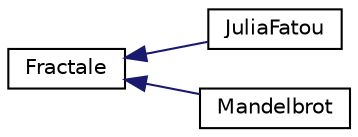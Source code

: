 digraph "Graphe hiérarchique des classes"
{
  edge [fontname="Helvetica",fontsize="10",labelfontname="Helvetica",labelfontsize="10"];
  node [fontname="Helvetica",fontsize="10",shape=record];
  rankdir="LR";
  Node0 [label="Fractale",height=0.2,width=0.4,color="black", fillcolor="white", style="filled",URL="$classFractale.html"];
  Node0 -> Node1 [dir="back",color="midnightblue",fontsize="10",style="solid",fontname="Helvetica"];
  Node1 [label="JuliaFatou",height=0.2,width=0.4,color="black", fillcolor="white", style="filled",URL="$classJuliaFatou.html"];
  Node0 -> Node2 [dir="back",color="midnightblue",fontsize="10",style="solid",fontname="Helvetica"];
  Node2 [label="Mandelbrot",height=0.2,width=0.4,color="black", fillcolor="white", style="filled",URL="$classMandelbrot.html"];
}
